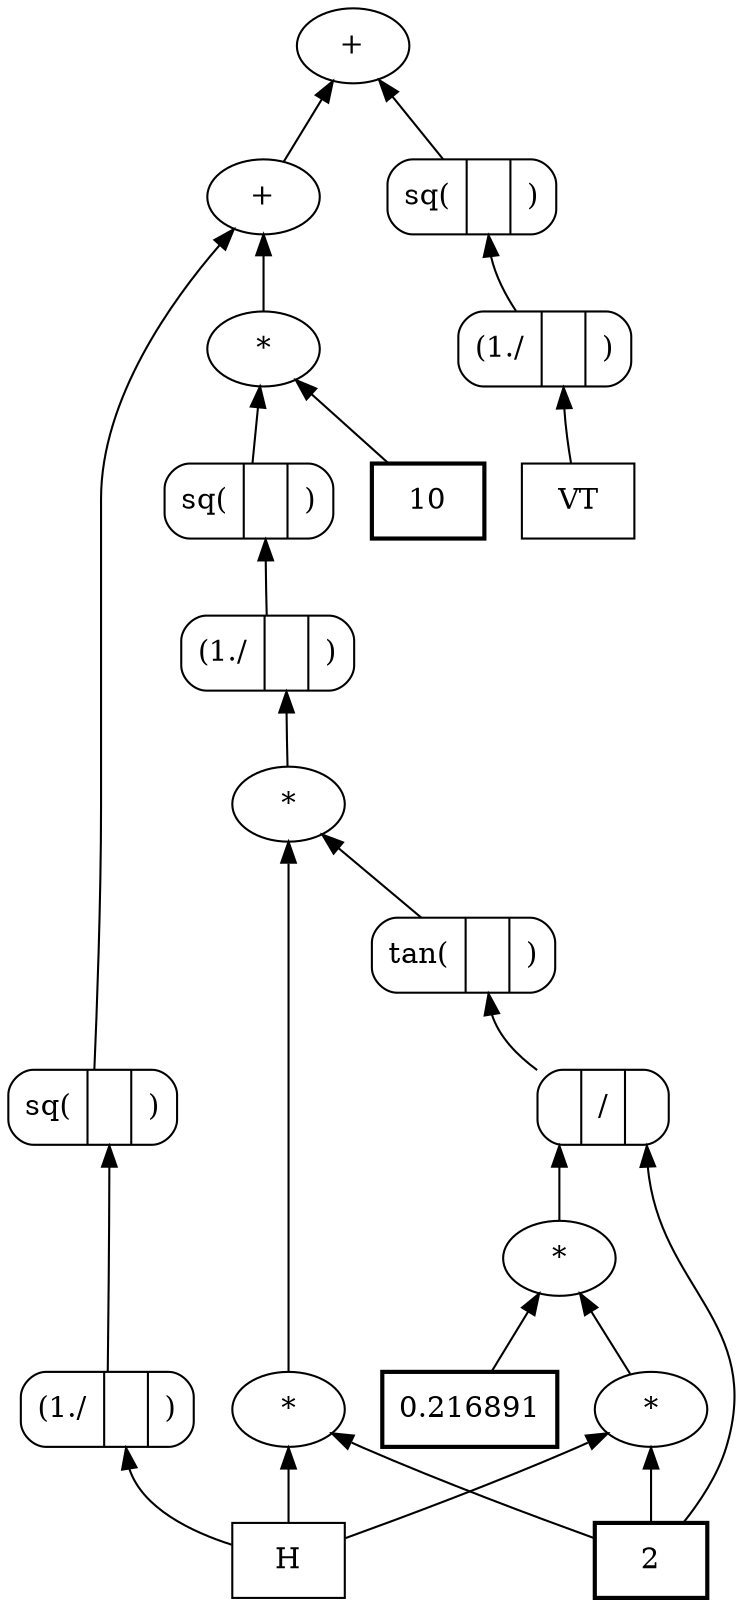 digraph G {
rankdir=BT;
94497907536784 [label="+", shape=oval];
94497904980032 -> 94497907536784;
94497906202864 -> 94497907536784;
94497904979984 [label="*", shape=oval];
94497905654768 -> 94497904979984;
94497904885840 -> 94497904979984;
94497907012880 [label="(1./| <f0> | )", shape=Mrecord];
94497903886688 -> 94497907012880:f0;
94497904910224 [label=10, shape=box, style=bold];
94497903958304 [label="tan(| <f0> | )", shape=Mrecord];
94497905689008 -> 94497903958304:f0;
94497901312416 [label="sq(| <f0> | )", shape=Mrecord];
94497906504528 -> 94497901312416:f0;
94497901300640 [label=2, shape=box, style=bold];
94497907693088 [label=VT, shape=box, style=solid];
94497903271856 [label="(1./| <f0> | )", shape=Mrecord];
94497905047248 -> 94497903271856:f0;
94497905689008 [label=" <f0> | / | <f1> ", shape=Mrecord];
94497904979984 -> 94497905689008:f0;
94497901300640 -> 94497905689008:f1;
94497904980032 [label="*", shape=oval];
94497904910224 -> 94497904980032;
94497906331728 -> 94497904980032;
94497906504528 [label="(1./| <f0> | )", shape=Mrecord];
94497907693088 -> 94497906504528:f0;
94497906331728 [label="sq(| <f0> | )", shape=Mrecord];
94497903271856 -> 94497906331728:f0;
94497905047248 [label="*", shape=oval];
94497907697232 -> 94497905047248;
94497903958304 -> 94497905047248;
94497907697232 [label="*", shape=oval];
94497901300640 -> 94497907697232;
94497903886688 -> 94497907697232;
94497904885840 [label="*", shape=oval];
94497901300640 -> 94497904885840;
94497903886688 -> 94497904885840;
94497903886688 [label=H, shape=box, style=solid];
94497907117936 [label="+", shape=oval];
94497907536784 -> 94497907117936;
94497901312416 -> 94497907117936;
94497906202864 [label="sq(| <f0> | )", shape=Mrecord];
94497907012880 -> 94497906202864:f0;
94497905654768 [label="0.216891", shape=box, style=bold];
}

